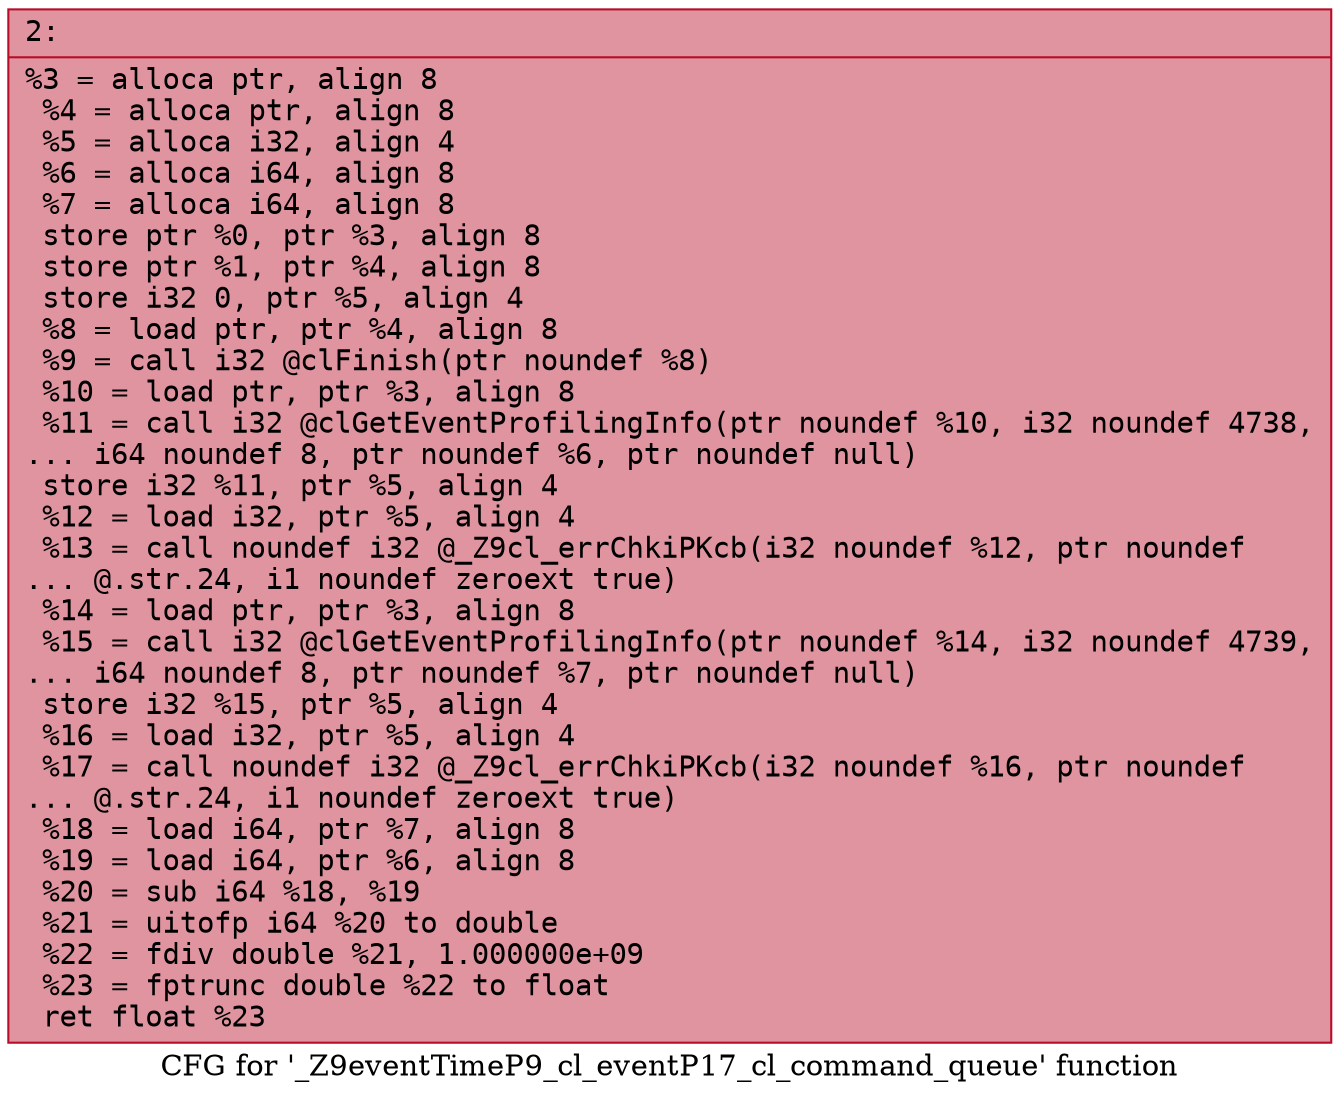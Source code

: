 digraph "CFG for '_Z9eventTimeP9_cl_eventP17_cl_command_queue' function" {
	label="CFG for '_Z9eventTimeP9_cl_eventP17_cl_command_queue' function";

	Node0x6000038b0a00 [shape=record,color="#b70d28ff", style=filled, fillcolor="#b70d2870" fontname="Courier",label="{2:\l|  %3 = alloca ptr, align 8\l  %4 = alloca ptr, align 8\l  %5 = alloca i32, align 4\l  %6 = alloca i64, align 8\l  %7 = alloca i64, align 8\l  store ptr %0, ptr %3, align 8\l  store ptr %1, ptr %4, align 8\l  store i32 0, ptr %5, align 4\l  %8 = load ptr, ptr %4, align 8\l  %9 = call i32 @clFinish(ptr noundef %8)\l  %10 = load ptr, ptr %3, align 8\l  %11 = call i32 @clGetEventProfilingInfo(ptr noundef %10, i32 noundef 4738,\l... i64 noundef 8, ptr noundef %6, ptr noundef null)\l  store i32 %11, ptr %5, align 4\l  %12 = load i32, ptr %5, align 4\l  %13 = call noundef i32 @_Z9cl_errChkiPKcb(i32 noundef %12, ptr noundef\l... @.str.24, i1 noundef zeroext true)\l  %14 = load ptr, ptr %3, align 8\l  %15 = call i32 @clGetEventProfilingInfo(ptr noundef %14, i32 noundef 4739,\l... i64 noundef 8, ptr noundef %7, ptr noundef null)\l  store i32 %15, ptr %5, align 4\l  %16 = load i32, ptr %5, align 4\l  %17 = call noundef i32 @_Z9cl_errChkiPKcb(i32 noundef %16, ptr noundef\l... @.str.24, i1 noundef zeroext true)\l  %18 = load i64, ptr %7, align 8\l  %19 = load i64, ptr %6, align 8\l  %20 = sub i64 %18, %19\l  %21 = uitofp i64 %20 to double\l  %22 = fdiv double %21, 1.000000e+09\l  %23 = fptrunc double %22 to float\l  ret float %23\l}"];
}
